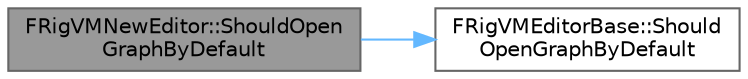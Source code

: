 digraph "FRigVMNewEditor::ShouldOpenGraphByDefault"
{
 // INTERACTIVE_SVG=YES
 // LATEX_PDF_SIZE
  bgcolor="transparent";
  edge [fontname=Helvetica,fontsize=10,labelfontname=Helvetica,labelfontsize=10];
  node [fontname=Helvetica,fontsize=10,shape=box,height=0.2,width=0.4];
  rankdir="LR";
  Node1 [id="Node000001",label="FRigVMNewEditor::ShouldOpen\lGraphByDefault",height=0.2,width=0.4,color="gray40", fillcolor="grey60", style="filled", fontcolor="black",tooltip=" "];
  Node1 -> Node2 [id="edge1_Node000001_Node000002",color="steelblue1",style="solid",tooltip=" "];
  Node2 [id="Node000002",label="FRigVMEditorBase::Should\lOpenGraphByDefault",height=0.2,width=0.4,color="grey40", fillcolor="white", style="filled",URL="$d0/dbd/classFRigVMEditorBase.html#a210d97466e50788e65ac91220920fd89",tooltip=" "];
}
